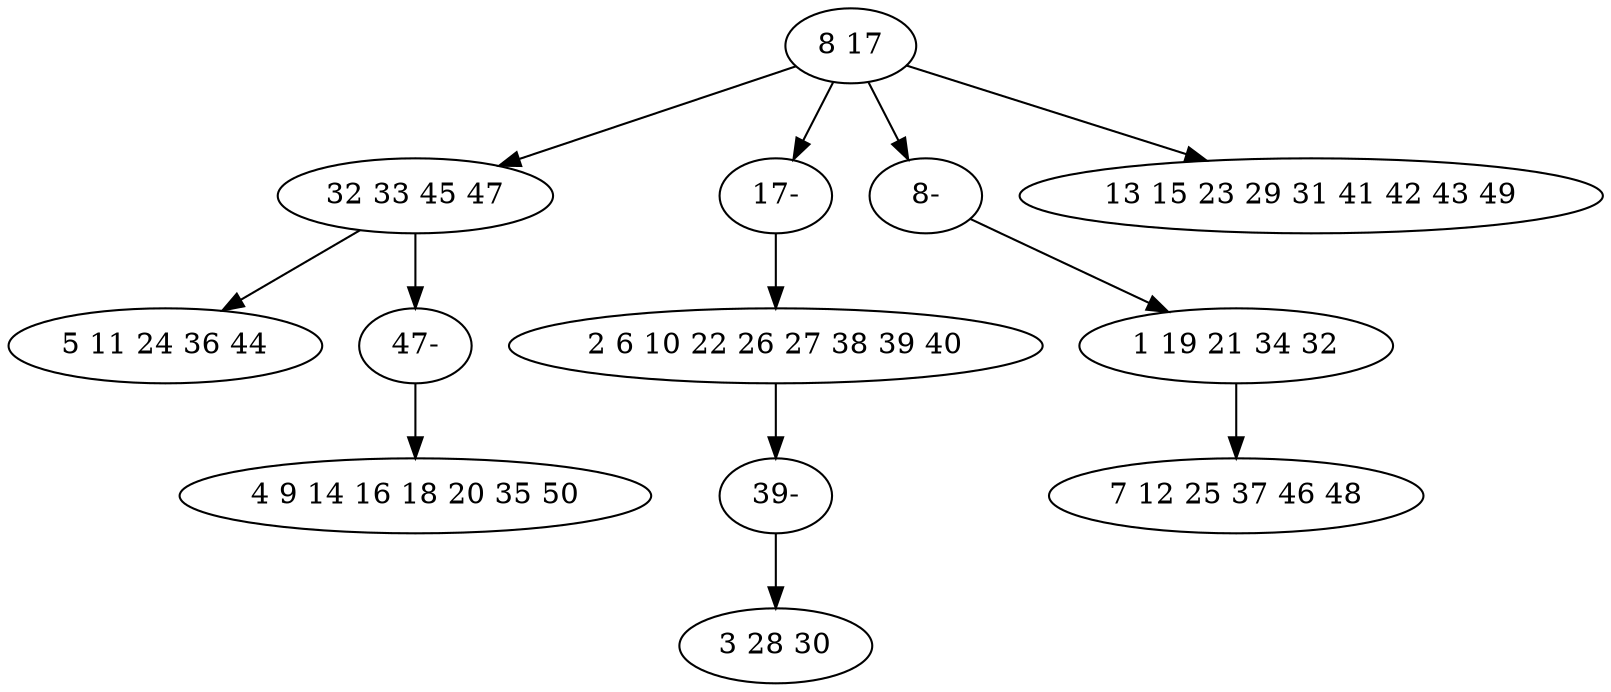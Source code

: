 digraph true_tree {
	"0" -> "1"
	"0" -> "9"
	"2" -> "12"
	"1" -> "4"
	"0" -> "11"
	"1" -> "10"
	"5" -> "7"
	"0" -> "8"
	"9" -> "2"
	"10" -> "6"
	"11" -> "5"
	"12" -> "3"
	"0" [label="8 17"];
	"1" [label="32 33 45 47"];
	"2" [label="2 6 10 22 26 27 38 39 40"];
	"3" [label="3 28 30"];
	"4" [label="5 11 24 36 44"];
	"5" [label="1 19 21 34 32"];
	"6" [label="4 9 14 16 18 20 35 50"];
	"7" [label="7 12 25 37 46 48"];
	"8" [label="13 15 23 29 31 41 42 43 49"];
	"9" [label="17-"];
	"10" [label="47-"];
	"11" [label="8-"];
	"12" [label="39-"];
}
